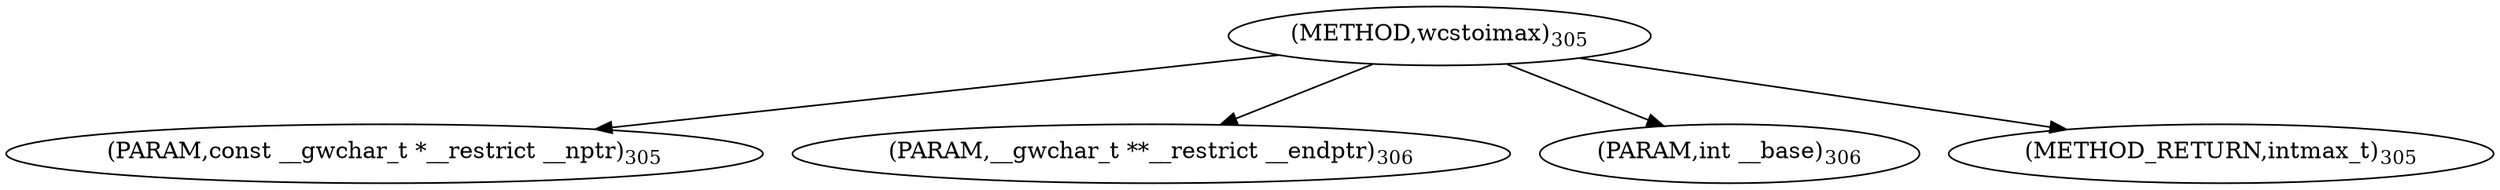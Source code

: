digraph "wcstoimax" {  
"8049" [label = <(METHOD,wcstoimax)<SUB>305</SUB>> ]
"8050" [label = <(PARAM,const __gwchar_t *__restrict __nptr)<SUB>305</SUB>> ]
"8051" [label = <(PARAM,__gwchar_t **__restrict __endptr)<SUB>306</SUB>> ]
"8052" [label = <(PARAM,int __base)<SUB>306</SUB>> ]
"8053" [label = <(METHOD_RETURN,intmax_t)<SUB>305</SUB>> ]
  "8049" -> "8050" 
  "8049" -> "8051" 
  "8049" -> "8052" 
  "8049" -> "8053" 
}

